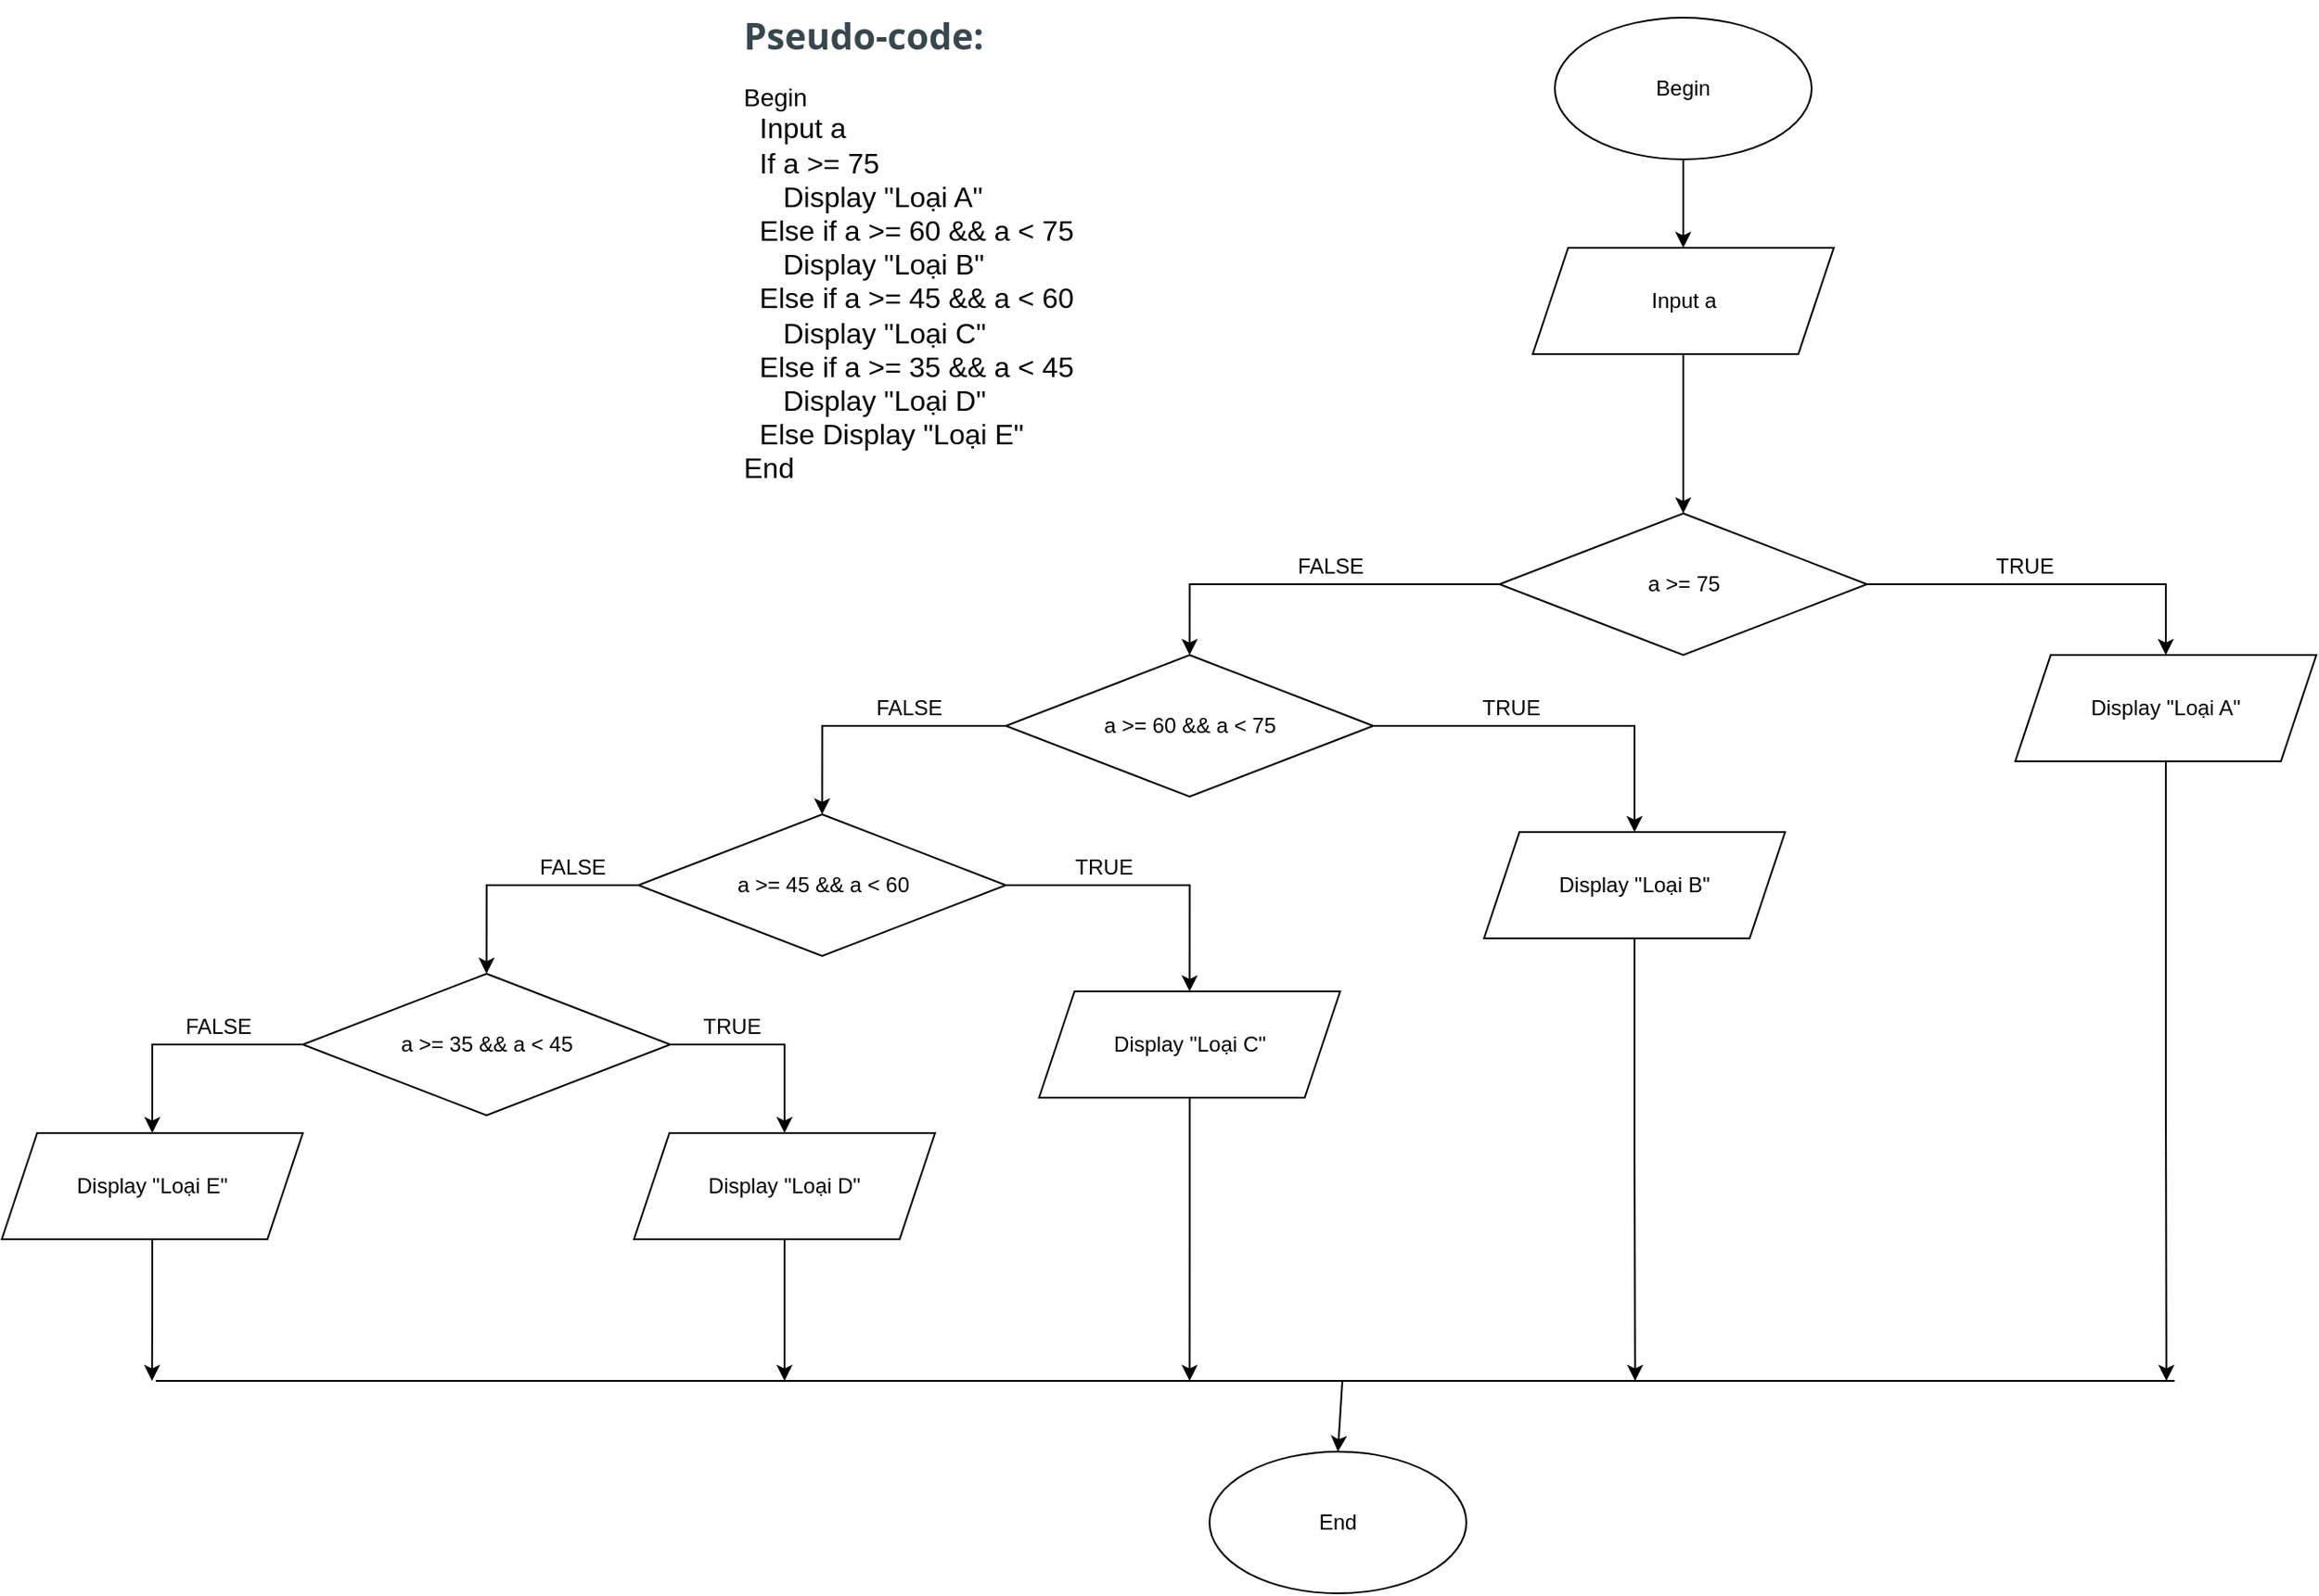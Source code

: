 <mxfile version="13.9.9" type="device"><diagram id="kqgBJsPO5yHkUpK_cUrj" name="Trang-1"><mxGraphModel dx="1703" dy="493" grid="1" gridSize="10" guides="1" tooltips="1" connect="1" arrows="1" fold="1" page="1" pageScale="1" pageWidth="850" pageHeight="1100" math="0" shadow="0"><root><mxCell id="0"/><mxCell id="1" parent="0"/><mxCell id="htaoLcDwxNmZjVVveTuf-2" value="&lt;div&gt;&lt;font style=&quot;font-size: 14px&quot;&gt;Begin&lt;/font&gt;&lt;/div&gt;&lt;div&gt;&lt;font size=&quot;3&quot;&gt;&lt;span&gt;&lt;/span&gt;&amp;nbsp; Input a&lt;/font&gt;&lt;/div&gt;&lt;div&gt;&lt;font size=&quot;3&quot;&gt;&lt;span&gt;&lt;/span&gt;&amp;nbsp; If a &amp;gt;= 75&lt;/font&gt;&lt;/div&gt;&lt;div&gt;&lt;font size=&quot;3&quot;&gt;&lt;span&gt;&lt;/span&gt;&amp;nbsp; &amp;nbsp; &amp;nbsp;Display &quot;Loại A&quot;&lt;/font&gt;&lt;/div&gt;&lt;div&gt;&lt;font size=&quot;3&quot;&gt;&lt;span&gt;&lt;/span&gt;&amp;nbsp; Else if a &amp;gt;= 60 &amp;amp;&amp;amp; a &amp;lt; 75&lt;/font&gt;&lt;/div&gt;&lt;div&gt;&lt;font size=&quot;3&quot;&gt;&lt;span&gt;&lt;/span&gt;&amp;nbsp; &amp;nbsp; &amp;nbsp;Display &quot;Loại B&quot;&lt;/font&gt;&lt;/div&gt;&lt;div&gt;&lt;font size=&quot;3&quot;&gt;&lt;span&gt;&lt;/span&gt;&amp;nbsp; Else if a &amp;gt;= 45 &amp;amp;&amp;amp; a &amp;lt; 60&lt;/font&gt;&lt;/div&gt;&lt;div&gt;&lt;font size=&quot;3&quot;&gt;&lt;span&gt;&lt;/span&gt;&amp;nbsp; &amp;nbsp; &amp;nbsp;Display &quot;Loại C&quot;&lt;/font&gt;&lt;/div&gt;&lt;div&gt;&lt;font size=&quot;3&quot;&gt;&lt;span&gt;&lt;/span&gt;&amp;nbsp; Else if a &amp;gt;= 35 &amp;amp;&amp;amp; a &amp;lt; 45&lt;/font&gt;&lt;/div&gt;&lt;div&gt;&lt;font size=&quot;3&quot;&gt;&lt;span&gt;&lt;/span&gt;&amp;nbsp; &amp;nbsp; &amp;nbsp;Display &quot;Loại D&quot;&lt;/font&gt;&lt;/div&gt;&lt;div&gt;&lt;font size=&quot;3&quot;&gt;&lt;span&gt;&lt;/span&gt;&amp;nbsp; Else Display &quot;Loại E&quot;&lt;/font&gt;&lt;/div&gt;&lt;div&gt;&lt;font size=&quot;3&quot;&gt;End&lt;/font&gt;&lt;/div&gt;" style="text;html=1;align=left;verticalAlign=middle;resizable=0;points=[];autosize=1;" parent="1" vertex="1"><mxGeometry x="40" y="90" width="200" height="180" as="geometry"/></mxCell><mxCell id="htaoLcDwxNmZjVVveTuf-3" value="&lt;h4 id=&quot;yui_3_17_2_1_1653982213211_51&quot; style=&quot;box-sizing: border-box ; margin-top: 0px ; margin-bottom: 0.5rem ; font-family: &amp;#34;open sans&amp;#34; ; line-height: 1.3 ; color: rgb(55 , 71 , 79) ; font-size: 1.286rem ; font-style: normal ; letter-spacing: normal ; text-align: left ; text-indent: 0px ; text-transform: none ; word-spacing: 0px ; background-color: rgb(255 , 255 , 255)&quot;&gt;&lt;span id=&quot;yui_3_17_2_1_1653982213211_50&quot; style=&quot;box-sizing: border-box&quot;&gt;Pseudo-code:&lt;/span&gt;&lt;/h4&gt;" style="text;whiteSpace=wrap;html=1;" parent="1" vertex="1"><mxGeometry x="40" y="20" width="140" height="50" as="geometry"/></mxCell><mxCell id="htaoLcDwxNmZjVVveTuf-6" style="edgeStyle=orthogonalEdgeStyle;rounded=0;orthogonalLoop=1;jettySize=auto;html=1;exitX=0.5;exitY=1;exitDx=0;exitDy=0;entryX=0.5;entryY=0;entryDx=0;entryDy=0;" parent="1" source="htaoLcDwxNmZjVVveTuf-4" target="htaoLcDwxNmZjVVveTuf-5" edge="1"><mxGeometry relative="1" as="geometry"/></mxCell><mxCell id="htaoLcDwxNmZjVVveTuf-4" value="Begin" style="ellipse;whiteSpace=wrap;html=1;" parent="1" vertex="1"><mxGeometry x="500" y="30" width="145" height="80" as="geometry"/></mxCell><mxCell id="htaoLcDwxNmZjVVveTuf-8" style="edgeStyle=orthogonalEdgeStyle;rounded=0;orthogonalLoop=1;jettySize=auto;html=1;exitX=0.5;exitY=1;exitDx=0;exitDy=0;entryX=0.5;entryY=0;entryDx=0;entryDy=0;" parent="1" source="htaoLcDwxNmZjVVveTuf-5" target="htaoLcDwxNmZjVVveTuf-7" edge="1"><mxGeometry relative="1" as="geometry"/></mxCell><mxCell id="htaoLcDwxNmZjVVveTuf-5" value="Input a" style="shape=parallelogram;perimeter=parallelogramPerimeter;whiteSpace=wrap;html=1;fixedSize=1;" parent="1" vertex="1"><mxGeometry x="487.5" y="160" width="170" height="60" as="geometry"/></mxCell><mxCell id="htaoLcDwxNmZjVVveTuf-10" style="edgeStyle=orthogonalEdgeStyle;rounded=0;orthogonalLoop=1;jettySize=auto;html=1;exitX=1;exitY=0.5;exitDx=0;exitDy=0;entryX=0.5;entryY=0;entryDx=0;entryDy=0;" parent="1" source="htaoLcDwxNmZjVVveTuf-7" target="htaoLcDwxNmZjVVveTuf-9" edge="1"><mxGeometry relative="1" as="geometry"/></mxCell><mxCell id="htaoLcDwxNmZjVVveTuf-15" style="edgeStyle=orthogonalEdgeStyle;rounded=0;orthogonalLoop=1;jettySize=auto;html=1;entryX=0.5;entryY=0;entryDx=0;entryDy=0;" parent="1" source="htaoLcDwxNmZjVVveTuf-7" target="htaoLcDwxNmZjVVveTuf-13" edge="1"><mxGeometry relative="1" as="geometry"/></mxCell><mxCell id="htaoLcDwxNmZjVVveTuf-7" value="a &amp;gt;= 75" style="rhombus;whiteSpace=wrap;html=1;" parent="1" vertex="1"><mxGeometry x="468.75" y="310" width="207.5" height="80" as="geometry"/></mxCell><mxCell id="lyCw7MIjQVsOCz1G20_S-9" style="edgeStyle=orthogonalEdgeStyle;rounded=0;orthogonalLoop=1;jettySize=auto;html=1;exitX=0.5;exitY=1;exitDx=0;exitDy=0;" edge="1" parent="1" source="htaoLcDwxNmZjVVveTuf-9"><mxGeometry relative="1" as="geometry"><mxPoint x="845.333" y="800" as="targetPoint"/></mxGeometry></mxCell><mxCell id="htaoLcDwxNmZjVVveTuf-9" value="Display &quot;Loại A&quot;" style="shape=parallelogram;perimeter=parallelogramPerimeter;whiteSpace=wrap;html=1;fixedSize=1;" parent="1" vertex="1"><mxGeometry x="760" y="390" width="170" height="60" as="geometry"/></mxCell><mxCell id="htaoLcDwxNmZjVVveTuf-11" value="TRUE" style="text;html=1;align=center;verticalAlign=middle;resizable=0;points=[];autosize=1;" parent="1" vertex="1"><mxGeometry x="740" y="330" width="50" height="20" as="geometry"/></mxCell><mxCell id="htaoLcDwxNmZjVVveTuf-18" style="edgeStyle=orthogonalEdgeStyle;rounded=0;orthogonalLoop=1;jettySize=auto;html=1;exitX=1;exitY=0.5;exitDx=0;exitDy=0;entryX=0.5;entryY=0;entryDx=0;entryDy=0;" parent="1" source="htaoLcDwxNmZjVVveTuf-13" target="htaoLcDwxNmZjVVveTuf-17" edge="1"><mxGeometry relative="1" as="geometry"/></mxCell><mxCell id="htaoLcDwxNmZjVVveTuf-20" style="edgeStyle=orthogonalEdgeStyle;rounded=0;orthogonalLoop=1;jettySize=auto;html=1;exitX=0;exitY=0.5;exitDx=0;exitDy=0;entryX=0.5;entryY=0;entryDx=0;entryDy=0;" parent="1" source="htaoLcDwxNmZjVVveTuf-13" target="htaoLcDwxNmZjVVveTuf-19" edge="1"><mxGeometry relative="1" as="geometry"/></mxCell><mxCell id="htaoLcDwxNmZjVVveTuf-13" value="a &amp;gt;= 60 &amp;amp;&amp;amp; a &amp;lt; 75" style="rhombus;whiteSpace=wrap;html=1;" parent="1" vertex="1"><mxGeometry x="190" y="390" width="207.5" height="80" as="geometry"/></mxCell><mxCell id="htaoLcDwxNmZjVVveTuf-16" value="FALSE" style="text;html=1;align=center;verticalAlign=middle;resizable=0;points=[];autosize=1;" parent="1" vertex="1"><mxGeometry x="347.5" y="330" width="50" height="20" as="geometry"/></mxCell><mxCell id="lyCw7MIjQVsOCz1G20_S-8" style="edgeStyle=orthogonalEdgeStyle;rounded=0;orthogonalLoop=1;jettySize=auto;html=1;exitX=0.5;exitY=1;exitDx=0;exitDy=0;" edge="1" parent="1" source="htaoLcDwxNmZjVVveTuf-17"><mxGeometry relative="1" as="geometry"><mxPoint x="545.333" y="800" as="targetPoint"/></mxGeometry></mxCell><mxCell id="htaoLcDwxNmZjVVveTuf-17" value="Display &quot;Loại B&quot;" style="shape=parallelogram;perimeter=parallelogramPerimeter;whiteSpace=wrap;html=1;fixedSize=1;" parent="1" vertex="1"><mxGeometry x="460" y="490" width="170" height="60" as="geometry"/></mxCell><mxCell id="htaoLcDwxNmZjVVveTuf-24" style="edgeStyle=orthogonalEdgeStyle;rounded=0;orthogonalLoop=1;jettySize=auto;html=1;exitX=1;exitY=0.5;exitDx=0;exitDy=0;entryX=0.5;entryY=0;entryDx=0;entryDy=0;" parent="1" source="htaoLcDwxNmZjVVveTuf-19" target="htaoLcDwxNmZjVVveTuf-23" edge="1"><mxGeometry relative="1" as="geometry"/></mxCell><mxCell id="htaoLcDwxNmZjVVveTuf-30" style="edgeStyle=orthogonalEdgeStyle;rounded=0;orthogonalLoop=1;jettySize=auto;html=1;exitX=0;exitY=0.5;exitDx=0;exitDy=0;entryX=0.5;entryY=0;entryDx=0;entryDy=0;" parent="1" source="htaoLcDwxNmZjVVveTuf-19" target="htaoLcDwxNmZjVVveTuf-29" edge="1"><mxGeometry relative="1" as="geometry"/></mxCell><mxCell id="htaoLcDwxNmZjVVveTuf-19" value="a &amp;gt;= 45 &amp;amp;&amp;amp; a &amp;lt; 60" style="rhombus;whiteSpace=wrap;html=1;" parent="1" vertex="1"><mxGeometry x="-17.5" y="480" width="207.5" height="80" as="geometry"/></mxCell><mxCell id="htaoLcDwxNmZjVVveTuf-21" value="TRUE" style="text;html=1;align=center;verticalAlign=middle;resizable=0;points=[];autosize=1;" parent="1" vertex="1"><mxGeometry x="450" y="410" width="50" height="20" as="geometry"/></mxCell><mxCell id="htaoLcDwxNmZjVVveTuf-22" value="FALSE" style="text;html=1;align=center;verticalAlign=middle;resizable=0;points=[];autosize=1;" parent="1" vertex="1"><mxGeometry x="110" y="410" width="50" height="20" as="geometry"/></mxCell><mxCell id="lyCw7MIjQVsOCz1G20_S-7" style="edgeStyle=orthogonalEdgeStyle;rounded=0;orthogonalLoop=1;jettySize=auto;html=1;" edge="1" parent="1" source="htaoLcDwxNmZjVVveTuf-23"><mxGeometry relative="1" as="geometry"><mxPoint x="293.75" y="800" as="targetPoint"/></mxGeometry></mxCell><mxCell id="htaoLcDwxNmZjVVveTuf-23" value="Display &quot;Loại C&quot;" style="shape=parallelogram;perimeter=parallelogramPerimeter;whiteSpace=wrap;html=1;fixedSize=1;" parent="1" vertex="1"><mxGeometry x="208.75" y="580" width="170" height="60" as="geometry"/></mxCell><mxCell id="htaoLcDwxNmZjVVveTuf-25" value="TRUE" style="text;html=1;align=center;verticalAlign=middle;resizable=0;points=[];autosize=1;" parent="1" vertex="1"><mxGeometry x="220" y="500" width="50" height="20" as="geometry"/></mxCell><mxCell id="htaoLcDwxNmZjVVveTuf-32" style="edgeStyle=orthogonalEdgeStyle;rounded=0;orthogonalLoop=1;jettySize=auto;html=1;exitX=1;exitY=0.5;exitDx=0;exitDy=0;entryX=0.5;entryY=0;entryDx=0;entryDy=0;" parent="1" source="htaoLcDwxNmZjVVveTuf-29" target="htaoLcDwxNmZjVVveTuf-31" edge="1"><mxGeometry relative="1" as="geometry"/></mxCell><mxCell id="htaoLcDwxNmZjVVveTuf-37" style="edgeStyle=orthogonalEdgeStyle;rounded=0;orthogonalLoop=1;jettySize=auto;html=1;exitX=0;exitY=0.5;exitDx=0;exitDy=0;entryX=0.5;entryY=0;entryDx=0;entryDy=0;" parent="1" source="htaoLcDwxNmZjVVveTuf-29" target="htaoLcDwxNmZjVVveTuf-36" edge="1"><mxGeometry relative="1" as="geometry"/></mxCell><mxCell id="htaoLcDwxNmZjVVveTuf-29" value="a &amp;gt;= 35 &amp;amp;&amp;amp; a &amp;lt; 45" style="rhombus;whiteSpace=wrap;html=1;" parent="1" vertex="1"><mxGeometry x="-207" y="570" width="207.5" height="80" as="geometry"/></mxCell><mxCell id="lyCw7MIjQVsOCz1G20_S-6" style="edgeStyle=orthogonalEdgeStyle;rounded=0;orthogonalLoop=1;jettySize=auto;html=1;" edge="1" parent="1" source="htaoLcDwxNmZjVVveTuf-31"><mxGeometry relative="1" as="geometry"><mxPoint x="65" y="800" as="targetPoint"/></mxGeometry></mxCell><mxCell id="htaoLcDwxNmZjVVveTuf-31" value="Display &quot;Loại D&quot;" style="shape=parallelogram;perimeter=parallelogramPerimeter;whiteSpace=wrap;html=1;fixedSize=1;" parent="1" vertex="1"><mxGeometry x="-20" y="660" width="170" height="60" as="geometry"/></mxCell><mxCell id="htaoLcDwxNmZjVVveTuf-33" value="TRUE" style="text;html=1;align=center;verticalAlign=middle;resizable=0;points=[];autosize=1;" parent="1" vertex="1"><mxGeometry x="10" y="590" width="50" height="20" as="geometry"/></mxCell><mxCell id="htaoLcDwxNmZjVVveTuf-35" value="FALSE" style="text;html=1;align=center;verticalAlign=middle;resizable=0;points=[];autosize=1;" parent="1" vertex="1"><mxGeometry x="-80" y="500" width="50" height="20" as="geometry"/></mxCell><mxCell id="lyCw7MIjQVsOCz1G20_S-4" style="edgeStyle=orthogonalEdgeStyle;rounded=0;orthogonalLoop=1;jettySize=auto;html=1;exitX=0.5;exitY=1;exitDx=0;exitDy=0;" edge="1" parent="1" source="htaoLcDwxNmZjVVveTuf-36"><mxGeometry relative="1" as="geometry"><mxPoint x="-292.167" y="800" as="targetPoint"/></mxGeometry></mxCell><mxCell id="htaoLcDwxNmZjVVveTuf-36" value="Display &quot;Loại E&quot;" style="shape=parallelogram;perimeter=parallelogramPerimeter;whiteSpace=wrap;html=1;fixedSize=1;" parent="1" vertex="1"><mxGeometry x="-377" y="660" width="170" height="60" as="geometry"/></mxCell><mxCell id="htaoLcDwxNmZjVVveTuf-38" value="FALSE" style="text;html=1;align=center;verticalAlign=middle;resizable=0;points=[];autosize=1;" parent="1" vertex="1"><mxGeometry x="-280" y="590" width="50" height="20" as="geometry"/></mxCell><mxCell id="lyCw7MIjQVsOCz1G20_S-1" value="End" style="ellipse;whiteSpace=wrap;html=1;" vertex="1" parent="1"><mxGeometry x="305" y="840" width="145" height="80" as="geometry"/></mxCell><mxCell id="lyCw7MIjQVsOCz1G20_S-2" value="" style="endArrow=none;html=1;" edge="1" parent="1"><mxGeometry width="50" height="50" relative="1" as="geometry"><mxPoint x="850" y="800" as="sourcePoint"/><mxPoint x="-290" y="800" as="targetPoint"/></mxGeometry></mxCell><mxCell id="lyCw7MIjQVsOCz1G20_S-10" value="" style="endArrow=classic;html=1;entryX=0.5;entryY=0;entryDx=0;entryDy=0;" edge="1" parent="1" target="lyCw7MIjQVsOCz1G20_S-1"><mxGeometry width="50" height="50" relative="1" as="geometry"><mxPoint x="380" y="800" as="sourcePoint"/><mxPoint x="350" y="650" as="targetPoint"/></mxGeometry></mxCell></root></mxGraphModel></diagram></mxfile>
